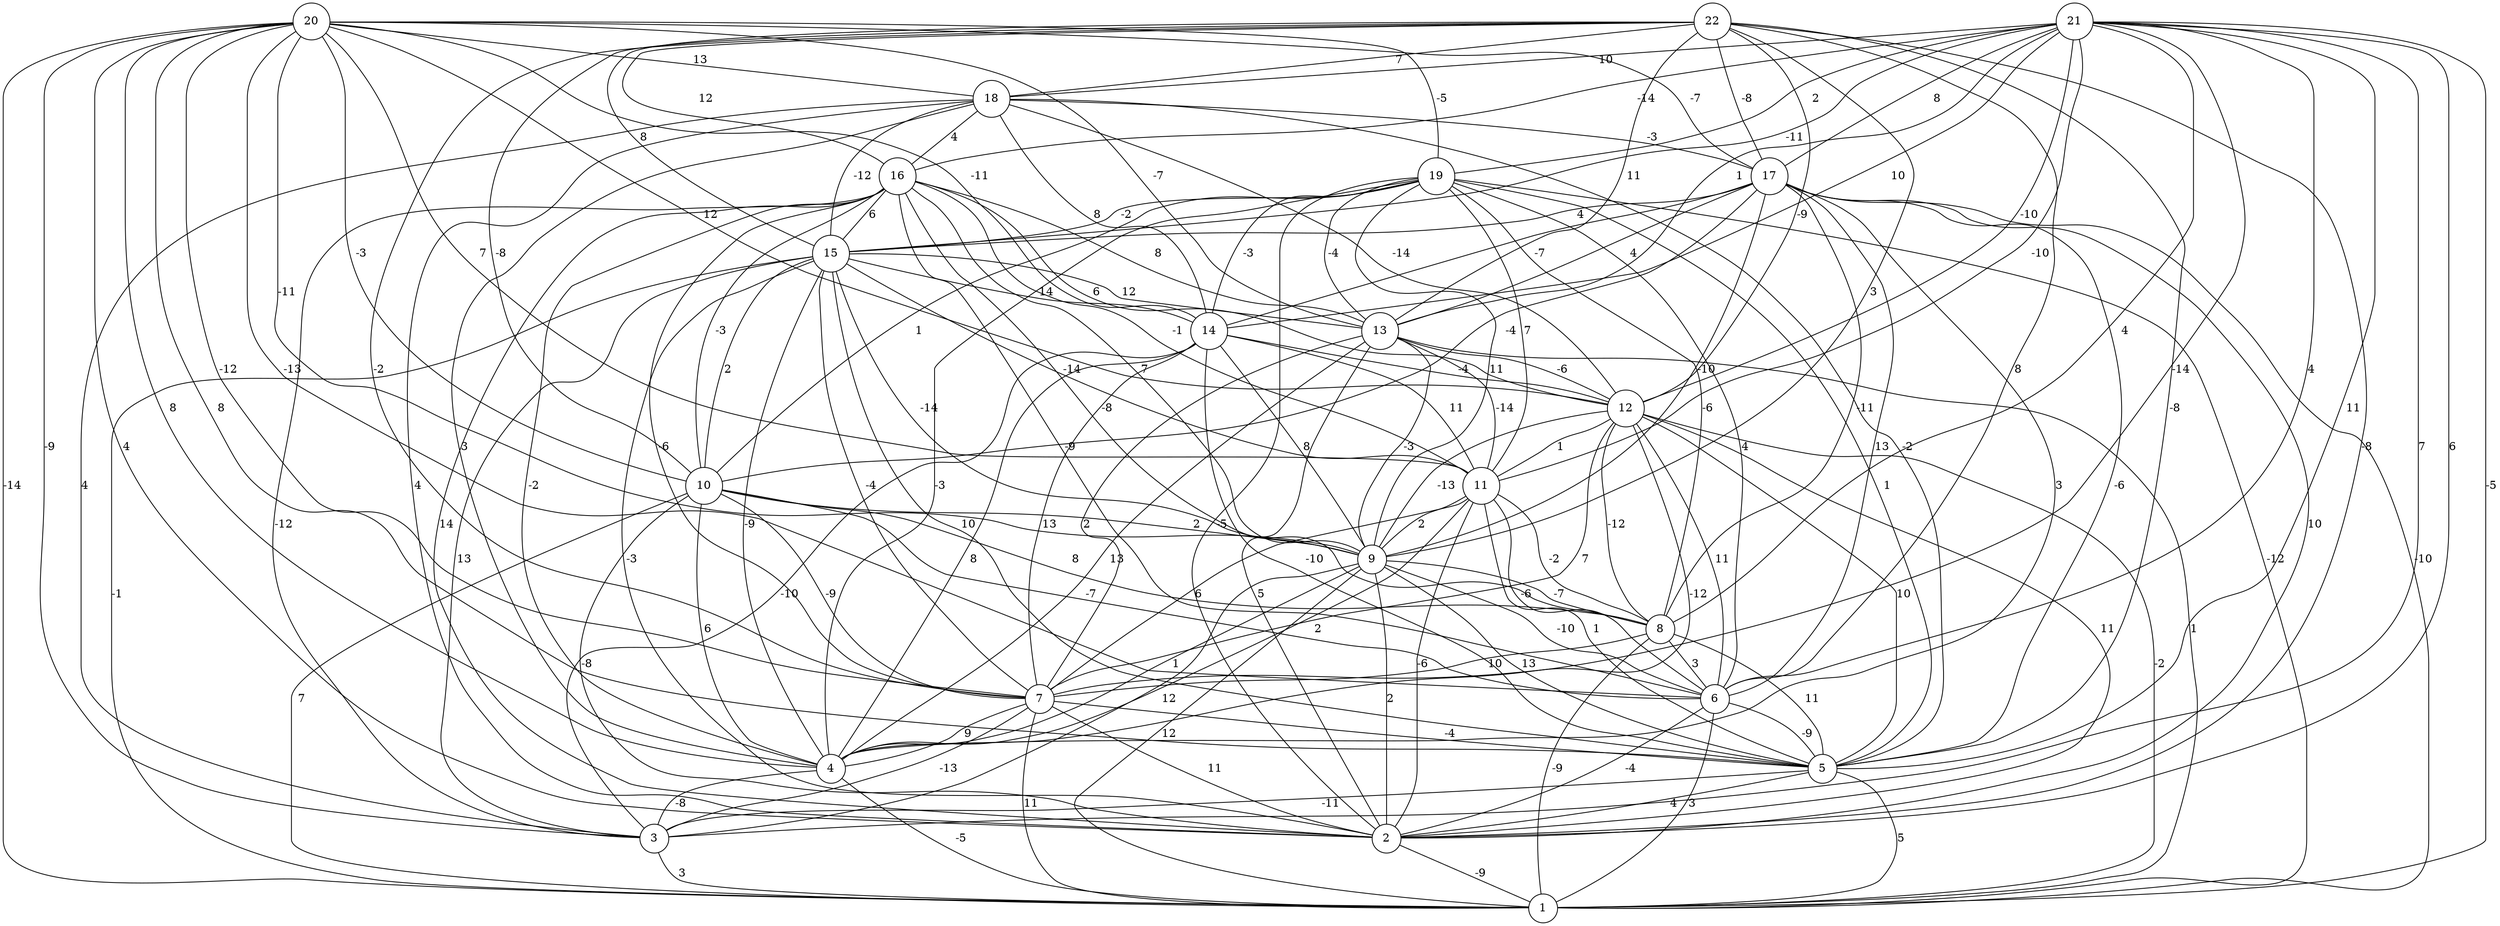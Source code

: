 graph { 
	 fontname="Helvetica,Arial,sans-serif" 
	 node [shape = circle]; 
	 22 -- 2 [label = "-8"];
	 22 -- 5 [label = "-8"];
	 22 -- 6 [label = "8"];
	 22 -- 7 [label = "-2"];
	 22 -- 9 [label = "3"];
	 22 -- 10 [label = "-8"];
	 22 -- 12 [label = "-9"];
	 22 -- 13 [label = "11"];
	 22 -- 15 [label = "8"];
	 22 -- 16 [label = "12"];
	 22 -- 17 [label = "-8"];
	 22 -- 18 [label = "7"];
	 21 -- 1 [label = "-5"];
	 21 -- 2 [label = "6"];
	 21 -- 3 [label = "7"];
	 21 -- 5 [label = "11"];
	 21 -- 6 [label = "4"];
	 21 -- 7 [label = "-14"];
	 21 -- 8 [label = "4"];
	 21 -- 11 [label = "-10"];
	 21 -- 12 [label = "-10"];
	 21 -- 13 [label = "1"];
	 21 -- 14 [label = "10"];
	 21 -- 15 [label = "-11"];
	 21 -- 16 [label = "-14"];
	 21 -- 17 [label = "8"];
	 21 -- 18 [label = "10"];
	 21 -- 19 [label = "2"];
	 20 -- 1 [label = "-14"];
	 20 -- 2 [label = "4"];
	 20 -- 3 [label = "-9"];
	 20 -- 4 [label = "8"];
	 20 -- 5 [label = "8"];
	 20 -- 6 [label = "-13"];
	 20 -- 7 [label = "-12"];
	 20 -- 9 [label = "-11"];
	 20 -- 10 [label = "-3"];
	 20 -- 11 [label = "7"];
	 20 -- 12 [label = "12"];
	 20 -- 13 [label = "-7"];
	 20 -- 14 [label = "-11"];
	 20 -- 17 [label = "-7"];
	 20 -- 18 [label = "13"];
	 20 -- 19 [label = "-5"];
	 19 -- 1 [label = "-12"];
	 19 -- 2 [label = "-5"];
	 19 -- 4 [label = "-3"];
	 19 -- 5 [label = "1"];
	 19 -- 6 [label = "4"];
	 19 -- 8 [label = "-6"];
	 19 -- 9 [label = "11"];
	 19 -- 10 [label = "1"];
	 19 -- 11 [label = "7"];
	 19 -- 13 [label = "-4"];
	 19 -- 14 [label = "-3"];
	 19 -- 15 [label = "-2"];
	 18 -- 2 [label = "4"];
	 18 -- 3 [label = "4"];
	 18 -- 4 [label = "3"];
	 18 -- 5 [label = "-2"];
	 18 -- 12 [label = "-14"];
	 18 -- 14 [label = "8"];
	 18 -- 15 [label = "-12"];
	 18 -- 16 [label = "4"];
	 18 -- 17 [label = "-3"];
	 17 -- 1 [label = "-10"];
	 17 -- 2 [label = "10"];
	 17 -- 4 [label = "3"];
	 17 -- 5 [label = "-6"];
	 17 -- 6 [label = "13"];
	 17 -- 8 [label = "-11"];
	 17 -- 9 [label = "-10"];
	 17 -- 10 [label = "-4"];
	 17 -- 13 [label = "4"];
	 17 -- 14 [label = "-7"];
	 17 -- 15 [label = "4"];
	 16 -- 2 [label = "14"];
	 16 -- 3 [label = "-12"];
	 16 -- 4 [label = "-2"];
	 16 -- 6 [label = "-9"];
	 16 -- 7 [label = "-6"];
	 16 -- 8 [label = "-8"];
	 16 -- 9 [label = "7"];
	 16 -- 10 [label = "-3"];
	 16 -- 11 [label = "-1"];
	 16 -- 12 [label = "6"];
	 16 -- 13 [label = "8"];
	 16 -- 15 [label = "6"];
	 15 -- 1 [label = "-1"];
	 15 -- 2 [label = "-3"];
	 15 -- 3 [label = "13"];
	 15 -- 4 [label = "-9"];
	 15 -- 5 [label = "10"];
	 15 -- 7 [label = "-4"];
	 15 -- 9 [label = "-14"];
	 15 -- 10 [label = "2"];
	 15 -- 11 [label = "-14"];
	 15 -- 13 [label = "12"];
	 15 -- 14 [label = "14"];
	 14 -- 3 [label = "-10"];
	 14 -- 4 [label = "8"];
	 14 -- 5 [label = "-10"];
	 14 -- 7 [label = "13"];
	 14 -- 9 [label = "8"];
	 14 -- 11 [label = "11"];
	 14 -- 12 [label = "-4"];
	 13 -- 1 [label = "1"];
	 13 -- 2 [label = "5"];
	 13 -- 4 [label = "13"];
	 13 -- 7 [label = "2"];
	 13 -- 9 [label = "-3"];
	 13 -- 11 [label = "-14"];
	 13 -- 12 [label = "-6"];
	 12 -- 1 [label = "-2"];
	 12 -- 2 [label = "11"];
	 12 -- 4 [label = "-12"];
	 12 -- 5 [label = "10"];
	 12 -- 6 [label = "11"];
	 12 -- 7 [label = "7"];
	 12 -- 8 [label = "-12"];
	 12 -- 9 [label = "-13"];
	 12 -- 11 [label = "1"];
	 11 -- 2 [label = "-6"];
	 11 -- 4 [label = "2"];
	 11 -- 5 [label = "1"];
	 11 -- 6 [label = "-6"];
	 11 -- 7 [label = "6"];
	 11 -- 8 [label = "-2"];
	 11 -- 9 [label = "2"];
	 10 -- 1 [label = "7"];
	 10 -- 2 [label = "-8"];
	 10 -- 4 [label = "6"];
	 10 -- 6 [label = "-7"];
	 10 -- 7 [label = "-9"];
	 10 -- 8 [label = "8"];
	 10 -- 9 [label = "2"];
	 9 -- 1 [label = "12"];
	 9 -- 2 [label = "2"];
	 9 -- 3 [label = "12"];
	 9 -- 4 [label = "1"];
	 9 -- 5 [label = "13"];
	 9 -- 6 [label = "-10"];
	 9 -- 8 [label = "-7"];
	 8 -- 1 [label = "-9"];
	 8 -- 5 [label = "11"];
	 8 -- 6 [label = "3"];
	 8 -- 7 [label = "10"];
	 7 -- 1 [label = "11"];
	 7 -- 2 [label = "11"];
	 7 -- 3 [label = "-13"];
	 7 -- 4 [label = "9"];
	 7 -- 5 [label = "-4"];
	 6 -- 1 [label = "3"];
	 6 -- 2 [label = "-4"];
	 6 -- 5 [label = "-9"];
	 5 -- 1 [label = "5"];
	 5 -- 2 [label = "4"];
	 5 -- 3 [label = "-11"];
	 4 -- 1 [label = "-5"];
	 4 -- 3 [label = "-8"];
	 3 -- 1 [label = "3"];
	 2 -- 1 [label = "-9"];
	 1;
	 2;
	 3;
	 4;
	 5;
	 6;
	 7;
	 8;
	 9;
	 10;
	 11;
	 12;
	 13;
	 14;
	 15;
	 16;
	 17;
	 18;
	 19;
	 20;
	 21;
	 22;
}
